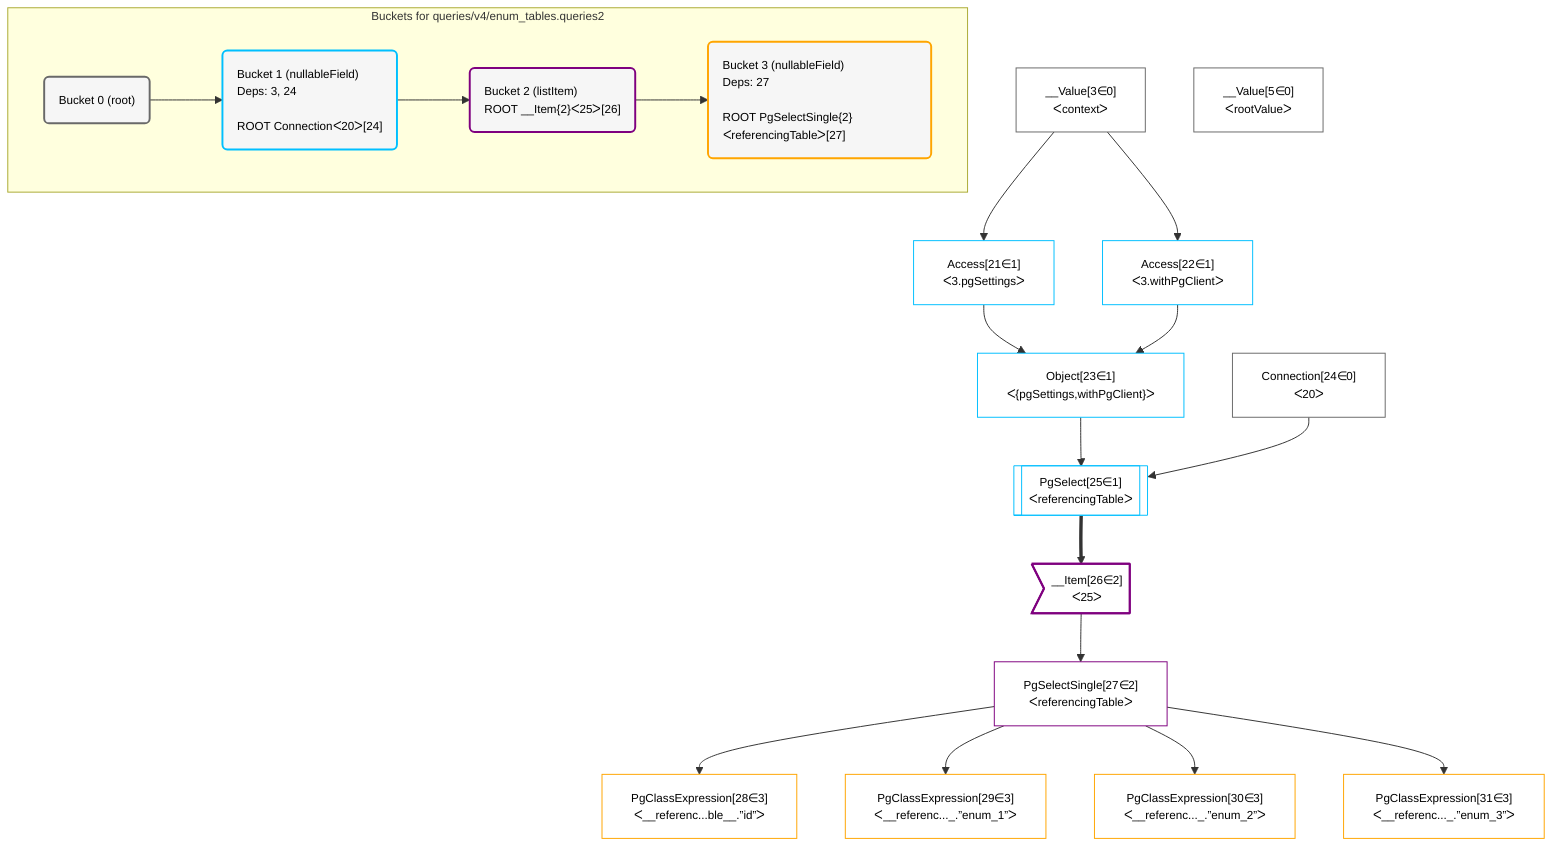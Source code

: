 %%{init: {'themeVariables': { 'fontSize': '12px'}}}%%
graph TD
    classDef path fill:#eee,stroke:#000,color:#000
    classDef plan fill:#fff,stroke-width:1px,color:#000
    classDef itemplan fill:#fff,stroke-width:2px,color:#000
    classDef sideeffectplan fill:#f00,stroke-width:2px,color:#000
    classDef bucket fill:#f6f6f6,color:#000,stroke-width:2px,text-align:left


    %% define steps
    __Value3["__Value[3∈0]<br />ᐸcontextᐳ"]:::plan
    __Value5["__Value[5∈0]<br />ᐸrootValueᐳ"]:::plan
    Access21["Access[21∈1]<br />ᐸ3.pgSettingsᐳ"]:::plan
    Access22["Access[22∈1]<br />ᐸ3.withPgClientᐳ"]:::plan
    Object23["Object[23∈1]<br />ᐸ{pgSettings,withPgClient}ᐳ"]:::plan
    Connection24["Connection[24∈0]<br />ᐸ20ᐳ"]:::plan
    PgSelect25[["PgSelect[25∈1]<br />ᐸreferencingTableᐳ"]]:::plan
    __Item26>"__Item[26∈2]<br />ᐸ25ᐳ"]:::itemplan
    PgSelectSingle27["PgSelectSingle[27∈2]<br />ᐸreferencingTableᐳ"]:::plan
    PgClassExpression28["PgClassExpression[28∈3]<br />ᐸ__referenc...ble__.”id”ᐳ"]:::plan
    PgClassExpression29["PgClassExpression[29∈3]<br />ᐸ__referenc..._.”enum_1”ᐳ"]:::plan
    PgClassExpression30["PgClassExpression[30∈3]<br />ᐸ__referenc..._.”enum_2”ᐳ"]:::plan
    PgClassExpression31["PgClassExpression[31∈3]<br />ᐸ__referenc..._.”enum_3”ᐳ"]:::plan

    %% plan dependencies
    __Value3 --> Access21
    __Value3 --> Access22
    Access21 & Access22 --> Object23
    Object23 & Connection24 --> PgSelect25
    PgSelect25 ==> __Item26
    __Item26 --> PgSelectSingle27
    PgSelectSingle27 --> PgClassExpression28
    PgSelectSingle27 --> PgClassExpression29
    PgSelectSingle27 --> PgClassExpression30
    PgSelectSingle27 --> PgClassExpression31

    subgraph "Buckets for queries/v4/enum_tables.queries2"
    Bucket0("Bucket 0 (root)"):::bucket
    classDef bucket0 stroke:#696969
    class Bucket0,__Value3,__Value5,Connection24 bucket0
    Bucket1("Bucket 1 (nullableField)<br />Deps: 3, 24<br /><br />ROOT Connectionᐸ20ᐳ[24]"):::bucket
    classDef bucket1 stroke:#00bfff
    class Bucket1,Access21,Access22,Object23,PgSelect25 bucket1
    Bucket2("Bucket 2 (listItem)<br />ROOT __Item{2}ᐸ25ᐳ[26]"):::bucket
    classDef bucket2 stroke:#7f007f
    class Bucket2,__Item26,PgSelectSingle27 bucket2
    Bucket3("Bucket 3 (nullableField)<br />Deps: 27<br /><br />ROOT PgSelectSingle{2}ᐸreferencingTableᐳ[27]"):::bucket
    classDef bucket3 stroke:#ffa500
    class Bucket3,PgClassExpression28,PgClassExpression29,PgClassExpression30,PgClassExpression31 bucket3
    Bucket0 --> Bucket1
    Bucket1 --> Bucket2
    Bucket2 --> Bucket3
    end